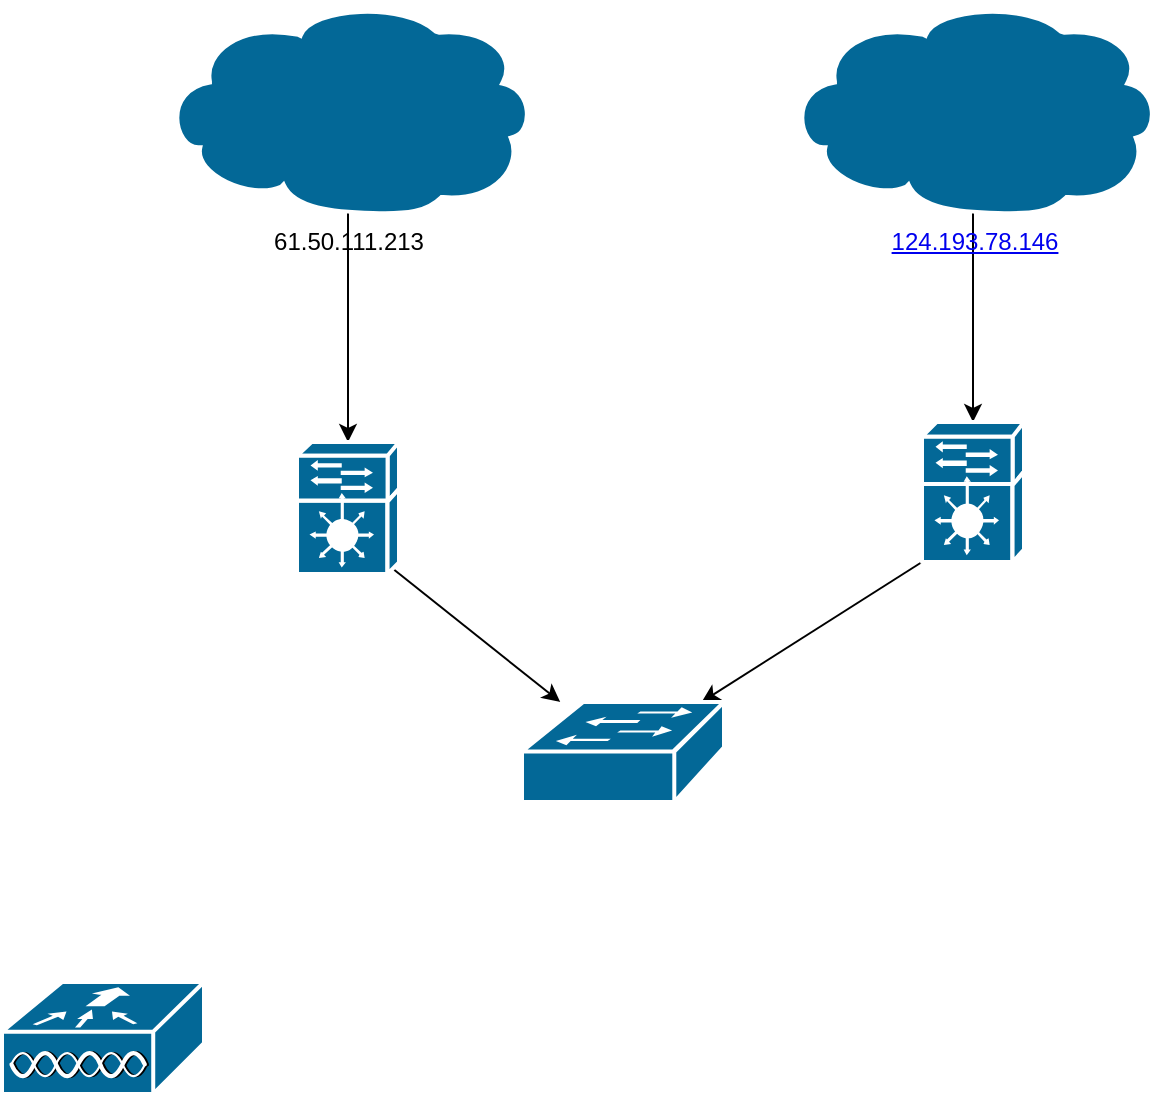 <mxfile version="13.7.9" type="github">
  <diagram name="Page-1" id="822b0af5-4adb-64df-f703-e8dfc1f81529">
    <mxGraphModel dx="1422" dy="865" grid="1" gridSize="10" guides="1" tooltips="1" connect="1" arrows="1" fold="1" page="1" pageScale="1" pageWidth="1100" pageHeight="850" background="#ffffff" math="0" shadow="0">
      <root>
        <mxCell id="0" />
        <mxCell id="1" parent="0" />
        <mxCell id="1Zsn9L5nUuaMn7X5BciJ-11" style="edgeStyle=none;rounded=0;orthogonalLoop=1;jettySize=auto;html=1;exitX=0.5;exitY=0.99;exitDx=0;exitDy=0;exitPerimeter=0;" edge="1" parent="1" source="1Zsn9L5nUuaMn7X5BciJ-1" target="1Zsn9L5nUuaMn7X5BciJ-4">
          <mxGeometry relative="1" as="geometry" />
        </mxCell>
        <mxCell id="1Zsn9L5nUuaMn7X5BciJ-1" value="61.50.111.213" style="shape=mxgraph.cisco.storage.cloud;html=1;pointerEvents=1;dashed=0;fillColor=#036897;strokeColor=#ffffff;strokeWidth=2;verticalLabelPosition=bottom;verticalAlign=top;align=center;outlineConnect=0;" vertex="1" parent="1">
          <mxGeometry x="430" y="90" width="186" height="106" as="geometry" />
        </mxCell>
        <mxCell id="1Zsn9L5nUuaMn7X5BciJ-12" style="edgeStyle=none;rounded=0;orthogonalLoop=1;jettySize=auto;html=1;exitX=0.5;exitY=0.99;exitDx=0;exitDy=0;exitPerimeter=0;" edge="1" parent="1" source="1Zsn9L5nUuaMn7X5BciJ-2" target="1Zsn9L5nUuaMn7X5BciJ-6">
          <mxGeometry relative="1" as="geometry" />
        </mxCell>
        <mxCell id="1Zsn9L5nUuaMn7X5BciJ-2" value="&lt;a href=&quot;https://124.193.78.146/&quot;&gt;124.193.78.146&lt;/a&gt;" style="shape=mxgraph.cisco.storage.cloud;html=1;pointerEvents=1;dashed=0;fillColor=#036897;strokeColor=#ffffff;strokeWidth=2;verticalLabelPosition=bottom;verticalAlign=top;align=center;outlineConnect=0;" vertex="1" parent="1">
          <mxGeometry x="742.5" y="90" width="186" height="106" as="geometry" />
        </mxCell>
        <mxCell id="1Zsn9L5nUuaMn7X5BciJ-13" style="edgeStyle=none;rounded=0;orthogonalLoop=1;jettySize=auto;html=1;exitX=0.94;exitY=0.96;exitDx=0;exitDy=0;exitPerimeter=0;" edge="1" parent="1" source="1Zsn9L5nUuaMn7X5BciJ-4" target="1Zsn9L5nUuaMn7X5BciJ-9">
          <mxGeometry relative="1" as="geometry" />
        </mxCell>
        <mxCell id="1Zsn9L5nUuaMn7X5BciJ-4" value="" style="shape=mxgraph.cisco.controllers_and_modules.service_module;html=1;pointerEvents=1;dashed=0;fillColor=#036897;strokeColor=#ffffff;strokeWidth=2;verticalLabelPosition=bottom;verticalAlign=top;align=center;outlineConnect=0;" vertex="1" parent="1">
          <mxGeometry x="497.5" y="310" width="51" height="66" as="geometry" />
        </mxCell>
        <mxCell id="1Zsn9L5nUuaMn7X5BciJ-14" style="edgeStyle=none;rounded=0;orthogonalLoop=1;jettySize=auto;html=1;exitX=0;exitY=1;exitDx=0;exitDy=0;exitPerimeter=0;" edge="1" parent="1" source="1Zsn9L5nUuaMn7X5BciJ-6" target="1Zsn9L5nUuaMn7X5BciJ-9">
          <mxGeometry relative="1" as="geometry" />
        </mxCell>
        <mxCell id="1Zsn9L5nUuaMn7X5BciJ-6" value="" style="shape=mxgraph.cisco.controllers_and_modules.service_module;html=1;pointerEvents=1;dashed=0;fillColor=#036897;strokeColor=#ffffff;strokeWidth=2;verticalLabelPosition=bottom;verticalAlign=top;align=center;outlineConnect=0;" vertex="1" parent="1">
          <mxGeometry x="810" y="300" width="51" height="70" as="geometry" />
        </mxCell>
        <mxCell id="1Zsn9L5nUuaMn7X5BciJ-9" value="" style="shape=mxgraph.cisco.switches.workgroup_switch;html=1;pointerEvents=1;dashed=0;fillColor=#036897;strokeColor=#ffffff;strokeWidth=2;verticalLabelPosition=bottom;verticalAlign=top;align=center;outlineConnect=0;" vertex="1" parent="1">
          <mxGeometry x="610" y="440" width="101" height="50" as="geometry" />
        </mxCell>
        <mxCell id="1Zsn9L5nUuaMn7X5BciJ-15" value="" style="shape=mxgraph.cisco.wireless.wlan_controller;html=1;pointerEvents=1;dashed=0;fillColor=#036897;strokeColor=#ffffff;strokeWidth=2;verticalLabelPosition=bottom;verticalAlign=top;align=center;outlineConnect=0;" vertex="1" parent="1">
          <mxGeometry x="350" y="580" width="101" height="56" as="geometry" />
        </mxCell>
      </root>
    </mxGraphModel>
  </diagram>
</mxfile>
